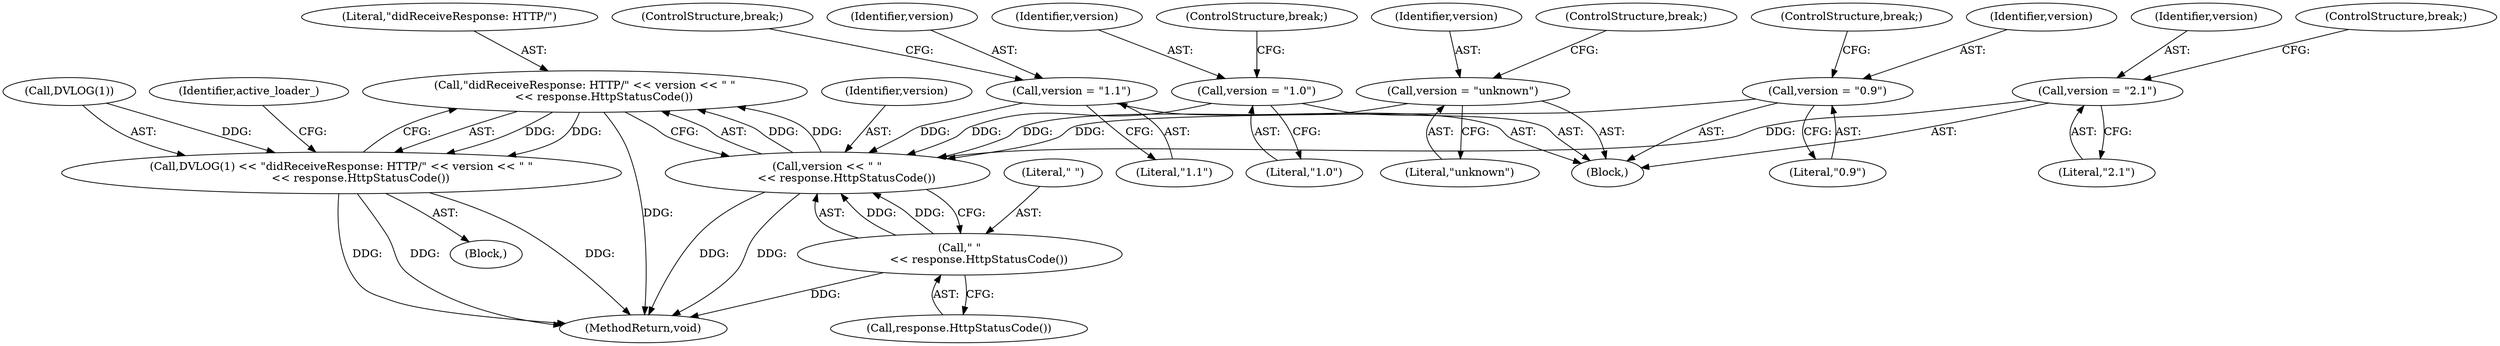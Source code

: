 digraph "0_Chrome_a9cbaa7a40e2b2723cfc2f266c42f4980038a949_5@API" {
"1000139" [label="(Call,\"didReceiveResponse: HTTP/\" << version << \" \"\n           << response.HttpStatusCode())"];
"1000141" [label="(Call,version << \" \"\n           << response.HttpStatusCode())"];
"1000122" [label="(Call,version = \"1.1\")"];
"1000117" [label="(Call,version = \"1.0\")"];
"1000132" [label="(Call,version = \"unknown\")"];
"1000112" [label="(Call,version = \"0.9\")"];
"1000127" [label="(Call,version = \"2.1\")"];
"1000143" [label="(Call,\" \"\n           << response.HttpStatusCode())"];
"1000136" [label="(Call,DVLOG(1) << \"didReceiveResponse: HTTP/\" << version << \" \"\n           << response.HttpStatusCode())"];
"1000123" [label="(Identifier,version)"];
"1000113" [label="(Identifier,version)"];
"1000130" [label="(ControlStructure,break;)"];
"1000145" [label="(Call,response.HttpStatusCode())"];
"1000140" [label="(Literal,\"didReceiveResponse: HTTP/\")"];
"1000142" [label="(Identifier,version)"];
"1000115" [label="(ControlStructure,break;)"];
"1000119" [label="(Literal,\"1.0\")"];
"1000137" [label="(Call,DVLOG(1))"];
"1000122" [label="(Call,version = \"1.1\")"];
"1000144" [label="(Literal,\" \")"];
"1000124" [label="(Literal,\"1.1\")"];
"1000136" [label="(Call,DVLOG(1) << \"didReceiveResponse: HTTP/\" << version << \" \"\n           << response.HttpStatusCode())"];
"1000143" [label="(Call,\" \"\n           << response.HttpStatusCode())"];
"1000147" [label="(Identifier,active_loader_)"];
"1000114" [label="(Literal,\"0.9\")"];
"1000134" [label="(Literal,\"unknown\")"];
"1000127" [label="(Call,version = \"2.1\")"];
"1000125" [label="(ControlStructure,break;)"];
"1000132" [label="(Call,version = \"unknown\")"];
"1000117" [label="(Call,version = \"1.0\")"];
"1000135" [label="(ControlStructure,break;)"];
"1000128" [label="(Identifier,version)"];
"1000139" [label="(Call,\"didReceiveResponse: HTTP/\" << version << \" \"\n           << response.HttpStatusCode())"];
"1000112" [label="(Call,version = \"0.9\")"];
"1000358" [label="(MethodReturn,void)"];
"1000106" [label="(Block,)"];
"1000120" [label="(ControlStructure,break;)"];
"1000110" [label="(Block,)"];
"1000141" [label="(Call,version << \" \"\n           << response.HttpStatusCode())"];
"1000129" [label="(Literal,\"2.1\")"];
"1000133" [label="(Identifier,version)"];
"1000118" [label="(Identifier,version)"];
"1000139" -> "1000136"  [label="AST: "];
"1000139" -> "1000141"  [label="CFG: "];
"1000140" -> "1000139"  [label="AST: "];
"1000141" -> "1000139"  [label="AST: "];
"1000136" -> "1000139"  [label="CFG: "];
"1000139" -> "1000358"  [label="DDG: "];
"1000139" -> "1000136"  [label="DDG: "];
"1000139" -> "1000136"  [label="DDG: "];
"1000141" -> "1000139"  [label="DDG: "];
"1000141" -> "1000139"  [label="DDG: "];
"1000141" -> "1000143"  [label="CFG: "];
"1000142" -> "1000141"  [label="AST: "];
"1000143" -> "1000141"  [label="AST: "];
"1000141" -> "1000358"  [label="DDG: "];
"1000141" -> "1000358"  [label="DDG: "];
"1000122" -> "1000141"  [label="DDG: "];
"1000117" -> "1000141"  [label="DDG: "];
"1000132" -> "1000141"  [label="DDG: "];
"1000112" -> "1000141"  [label="DDG: "];
"1000127" -> "1000141"  [label="DDG: "];
"1000143" -> "1000141"  [label="DDG: "];
"1000143" -> "1000141"  [label="DDG: "];
"1000122" -> "1000110"  [label="AST: "];
"1000122" -> "1000124"  [label="CFG: "];
"1000123" -> "1000122"  [label="AST: "];
"1000124" -> "1000122"  [label="AST: "];
"1000125" -> "1000122"  [label="CFG: "];
"1000117" -> "1000110"  [label="AST: "];
"1000117" -> "1000119"  [label="CFG: "];
"1000118" -> "1000117"  [label="AST: "];
"1000119" -> "1000117"  [label="AST: "];
"1000120" -> "1000117"  [label="CFG: "];
"1000132" -> "1000110"  [label="AST: "];
"1000132" -> "1000134"  [label="CFG: "];
"1000133" -> "1000132"  [label="AST: "];
"1000134" -> "1000132"  [label="AST: "];
"1000135" -> "1000132"  [label="CFG: "];
"1000112" -> "1000110"  [label="AST: "];
"1000112" -> "1000114"  [label="CFG: "];
"1000113" -> "1000112"  [label="AST: "];
"1000114" -> "1000112"  [label="AST: "];
"1000115" -> "1000112"  [label="CFG: "];
"1000127" -> "1000110"  [label="AST: "];
"1000127" -> "1000129"  [label="CFG: "];
"1000128" -> "1000127"  [label="AST: "];
"1000129" -> "1000127"  [label="AST: "];
"1000130" -> "1000127"  [label="CFG: "];
"1000143" -> "1000145"  [label="CFG: "];
"1000144" -> "1000143"  [label="AST: "];
"1000145" -> "1000143"  [label="AST: "];
"1000143" -> "1000358"  [label="DDG: "];
"1000136" -> "1000106"  [label="AST: "];
"1000137" -> "1000136"  [label="AST: "];
"1000147" -> "1000136"  [label="CFG: "];
"1000136" -> "1000358"  [label="DDG: "];
"1000136" -> "1000358"  [label="DDG: "];
"1000136" -> "1000358"  [label="DDG: "];
"1000137" -> "1000136"  [label="DDG: "];
}

